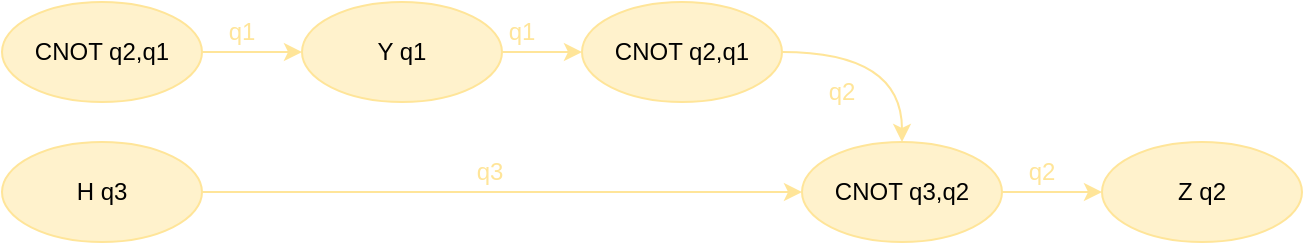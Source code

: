 <mxfile version="21.3.7" type="github">
  <diagram name="第 1 页" id="NXW5rD5WHw4rGmV8yDXx">
    <mxGraphModel dx="1363" dy="966" grid="1" gridSize="10" guides="1" tooltips="1" connect="1" arrows="1" fold="1" page="1" pageScale="1" pageWidth="827" pageHeight="1169" math="0" shadow="0">
      <root>
        <mxCell id="0" />
        <mxCell id="1" parent="0" />
        <mxCell id="VFld33UGMpaozwM7hutt-2" style="edgeStyle=orthogonalEdgeStyle;rounded=0;orthogonalLoop=1;jettySize=auto;html=1;exitX=1;exitY=0.5;exitDx=0;exitDy=0;entryX=0;entryY=0.5;entryDx=0;entryDy=0;fontColor=none;labelBackgroundColor=none;noLabel=1;strokeColor=#FFE599;" parent="1" source="VFld33UGMpaozwM7hutt-3" target="VFld33UGMpaozwM7hutt-9" edge="1">
          <mxGeometry relative="1" as="geometry" />
        </mxCell>
        <mxCell id="VFld33UGMpaozwM7hutt-3" value="CNOT q2,q1" style="ellipse;whiteSpace=wrap;html=1;strokeColor=#FFE599;fillColor=#FFF2CC;" parent="1" vertex="1">
          <mxGeometry x="170" y="260" width="100" height="50" as="geometry" />
        </mxCell>
        <mxCell id="VFld33UGMpaozwM7hutt-4" style="edgeStyle=orthogonalEdgeStyle;orthogonalLoop=1;jettySize=auto;html=1;exitX=1;exitY=0.5;exitDx=0;exitDy=0;curved=1;strokeColor=#FFE599;" parent="1" source="VFld33UGMpaozwM7hutt-5" target="VFld33UGMpaozwM7hutt-7" edge="1">
          <mxGeometry relative="1" as="geometry" />
        </mxCell>
        <mxCell id="VFld33UGMpaozwM7hutt-5" value="CNOT q2,q1" style="ellipse;whiteSpace=wrap;html=1;strokeColor=#FFE599;fillColor=#FFF2CC;" parent="1" vertex="1">
          <mxGeometry x="460" y="260" width="100" height="50" as="geometry" />
        </mxCell>
        <mxCell id="VFld33UGMpaozwM7hutt-6" style="edgeStyle=orthogonalEdgeStyle;rounded=0;orthogonalLoop=1;jettySize=auto;html=1;exitX=1;exitY=0.5;exitDx=0;exitDy=0;entryX=0;entryY=0.5;entryDx=0;entryDy=0;strokeColor=#FFE599;" parent="1" source="VFld33UGMpaozwM7hutt-7" target="VFld33UGMpaozwM7hutt-12" edge="1">
          <mxGeometry relative="1" as="geometry" />
        </mxCell>
        <mxCell id="VFld33UGMpaozwM7hutt-7" value="CNOT q3,q2" style="ellipse;whiteSpace=wrap;html=1;strokeColor=#FFE599;fillColor=#FFF2CC;" parent="1" vertex="1">
          <mxGeometry x="570" y="330" width="100" height="50" as="geometry" />
        </mxCell>
        <mxCell id="VFld33UGMpaozwM7hutt-8" style="edgeStyle=orthogonalEdgeStyle;rounded=0;orthogonalLoop=1;jettySize=auto;html=1;exitX=1;exitY=0.5;exitDx=0;exitDy=0;entryX=0;entryY=0.5;entryDx=0;entryDy=0;strokeColor=#FFE599;" parent="1" source="VFld33UGMpaozwM7hutt-9" target="VFld33UGMpaozwM7hutt-5" edge="1">
          <mxGeometry relative="1" as="geometry" />
        </mxCell>
        <mxCell id="VFld33UGMpaozwM7hutt-9" value="Y q1" style="ellipse;whiteSpace=wrap;html=1;strokeColor=#FFE599;fillColor=#FFF2CC;" parent="1" vertex="1">
          <mxGeometry x="320" y="260" width="100" height="50" as="geometry" />
        </mxCell>
        <mxCell id="VFld33UGMpaozwM7hutt-10" style="edgeStyle=orthogonalEdgeStyle;rounded=0;orthogonalLoop=1;jettySize=auto;html=1;exitX=1;exitY=0.5;exitDx=0;exitDy=0;entryX=0;entryY=0.5;entryDx=0;entryDy=0;strokeColor=#FFE599;" parent="1" source="VFld33UGMpaozwM7hutt-11" target="VFld33UGMpaozwM7hutt-7" edge="1">
          <mxGeometry relative="1" as="geometry" />
        </mxCell>
        <mxCell id="VFld33UGMpaozwM7hutt-11" value="H q3" style="ellipse;whiteSpace=wrap;html=1;strokeColor=#FFE599;fillColor=#FFF2CC;" parent="1" vertex="1">
          <mxGeometry x="170" y="330" width="100" height="50" as="geometry" />
        </mxCell>
        <mxCell id="VFld33UGMpaozwM7hutt-12" value="Z q2" style="ellipse;whiteSpace=wrap;html=1;strokeColor=#FFE599;fillColor=#FFF2CC;" parent="1" vertex="1">
          <mxGeometry x="720" y="330" width="100" height="50" as="geometry" />
        </mxCell>
        <mxCell id="VFld33UGMpaozwM7hutt-13" value="q1" style="text;html=1;strokeColor=none;fillColor=none;align=center;verticalAlign=middle;whiteSpace=wrap;rounded=0;fontColor=#FFE599;" parent="1" vertex="1">
          <mxGeometry x="260" y="260" width="60" height="30" as="geometry" />
        </mxCell>
        <mxCell id="VFld33UGMpaozwM7hutt-14" value="q1" style="text;html=1;strokeColor=none;fillColor=none;align=center;verticalAlign=middle;whiteSpace=wrap;rounded=0;fontColor=#FFE599;" parent="1" vertex="1">
          <mxGeometry x="400" y="260" width="60" height="30" as="geometry" />
        </mxCell>
        <mxCell id="VFld33UGMpaozwM7hutt-15" value="q2" style="text;html=1;strokeColor=none;fillColor=none;align=center;verticalAlign=middle;whiteSpace=wrap;rounded=0;fontColor=#FFE599;" parent="1" vertex="1">
          <mxGeometry x="560" y="290" width="60" height="30" as="geometry" />
        </mxCell>
        <mxCell id="VFld33UGMpaozwM7hutt-16" value="q2" style="text;html=1;strokeColor=none;fillColor=none;align=center;verticalAlign=middle;whiteSpace=wrap;rounded=0;fontColor=#FFE599;" parent="1" vertex="1">
          <mxGeometry x="660" y="330" width="60" height="30" as="geometry" />
        </mxCell>
        <mxCell id="VFld33UGMpaozwM7hutt-17" value="q3" style="text;html=1;strokeColor=none;fillColor=none;align=center;verticalAlign=middle;whiteSpace=wrap;rounded=0;fontColor=#FFE599;" parent="1" vertex="1">
          <mxGeometry x="384" y="330" width="60" height="30" as="geometry" />
        </mxCell>
      </root>
    </mxGraphModel>
  </diagram>
</mxfile>
